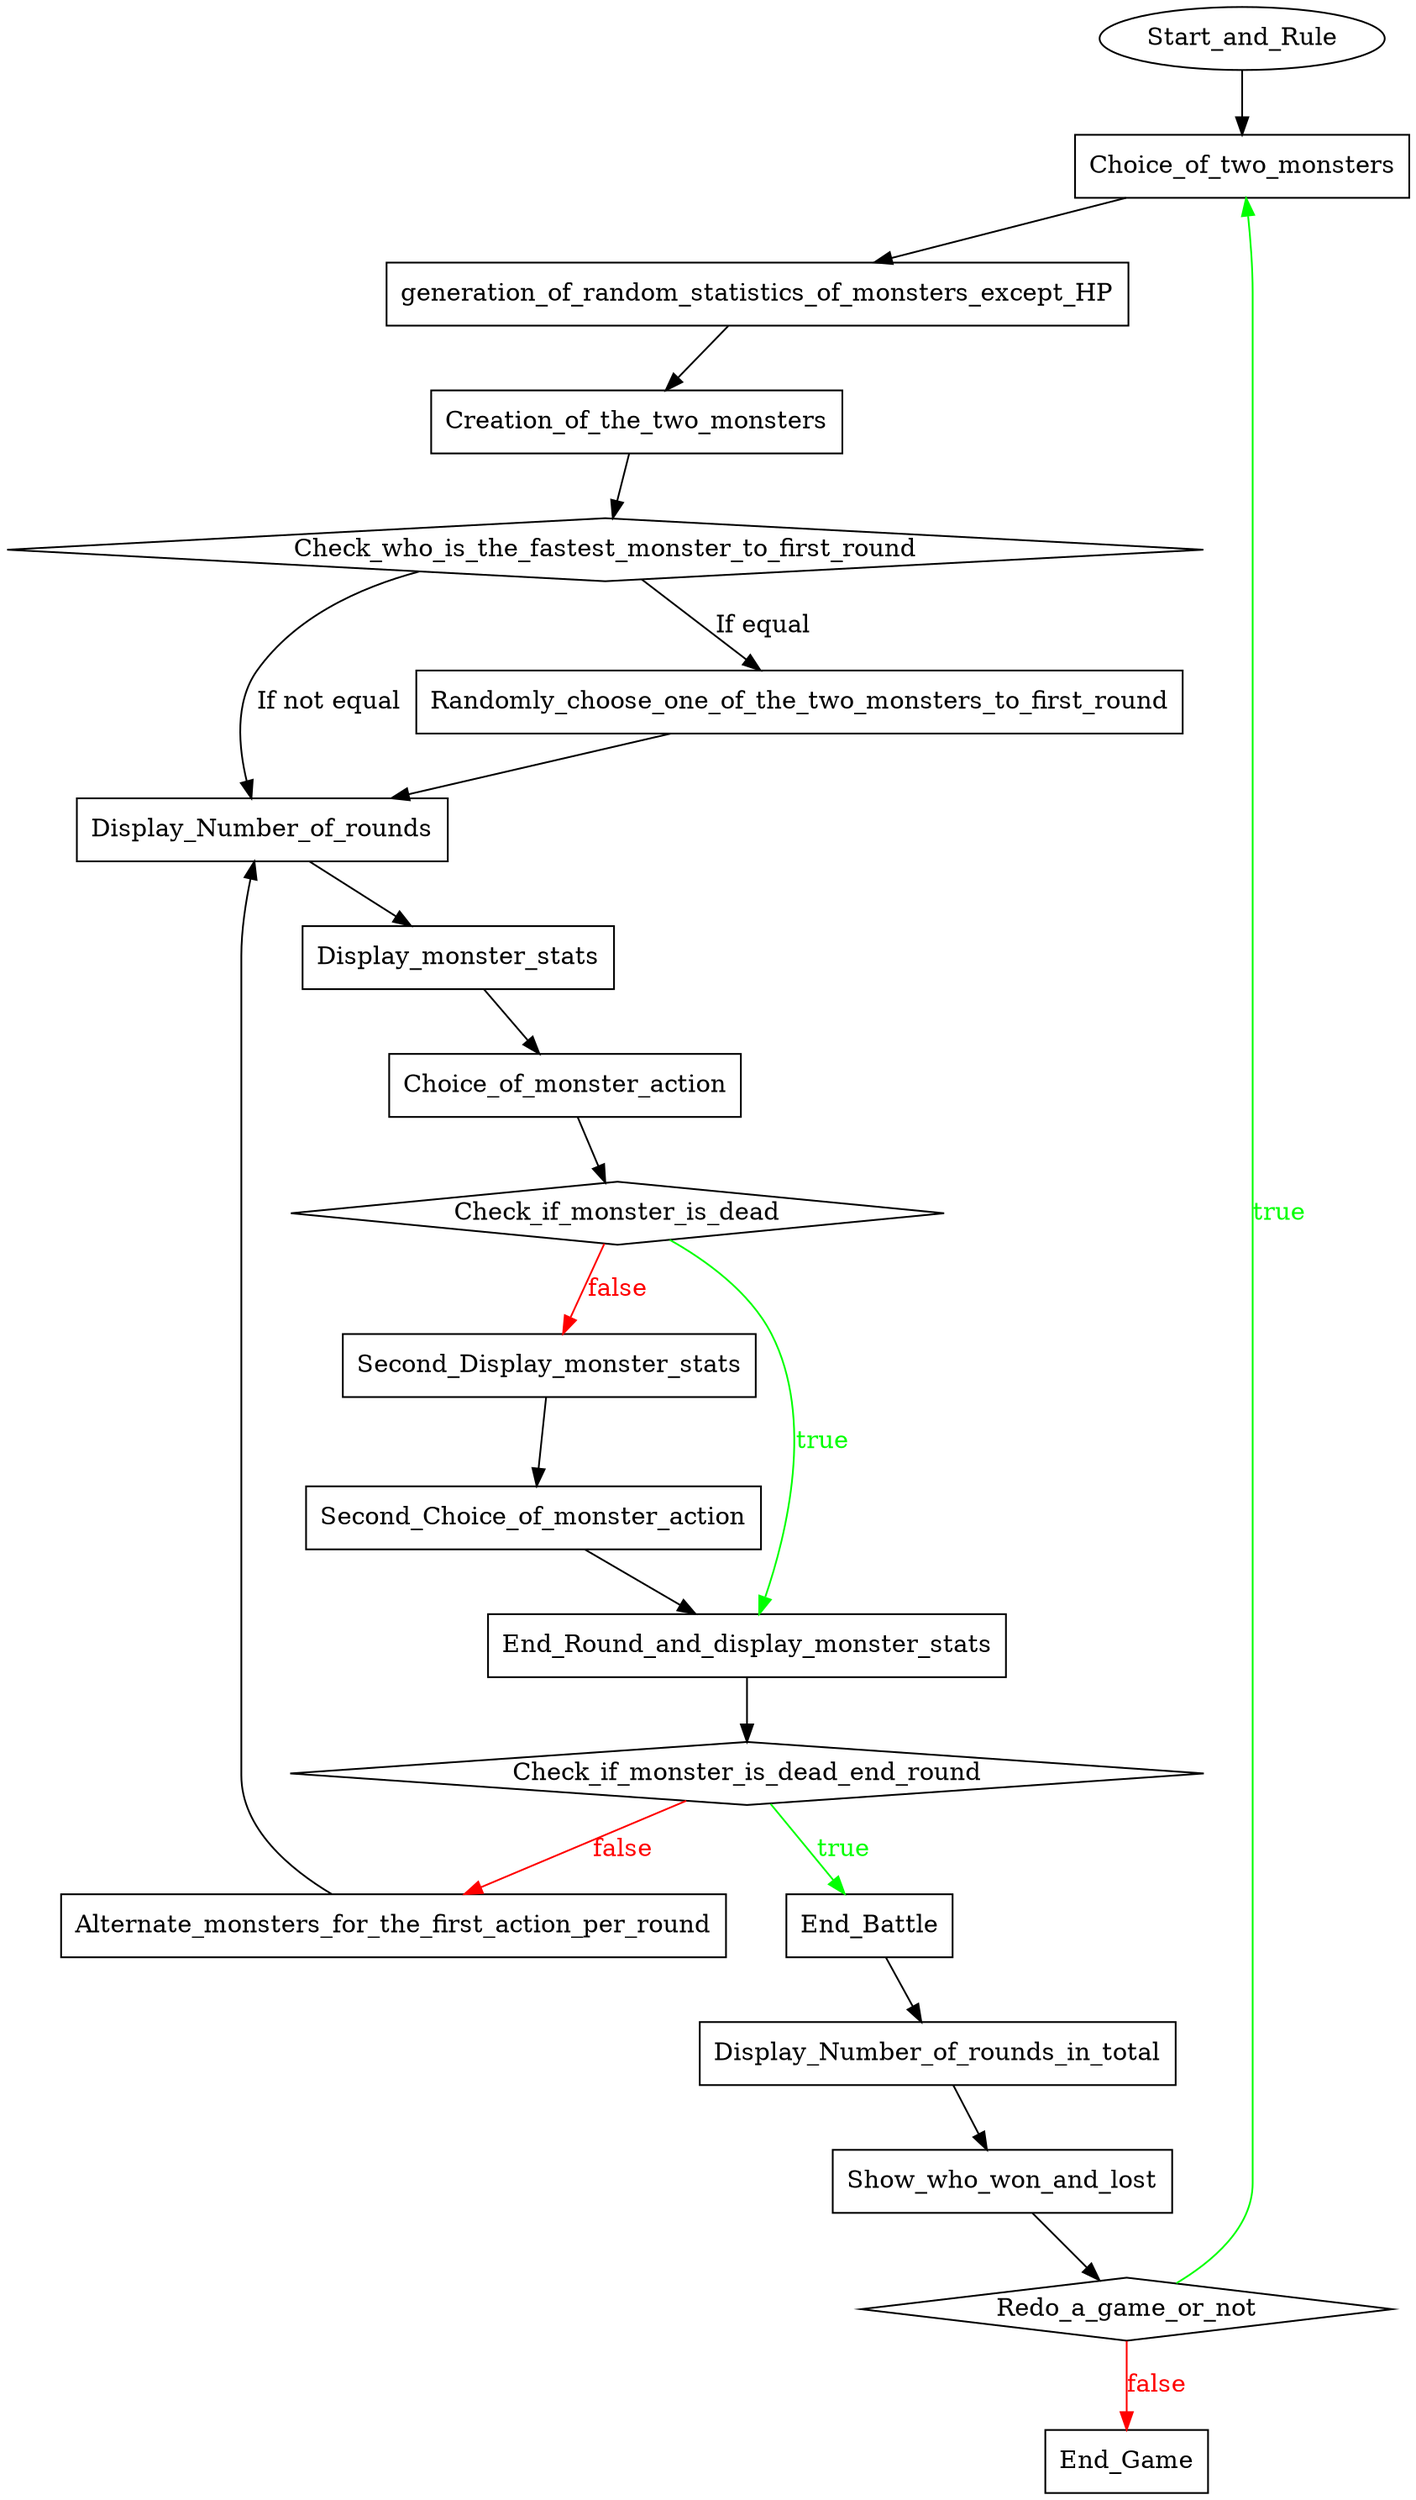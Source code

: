 digraph MyGraph {

   Choice_of_two_monsters [shape=box]
   generation_of_random_statistics_of_monsters_except_HP [shape=box]
   Creation_of_the_two_monsters [shape=box]
   Check_who_is_the_fastest_monster_to_first_round [shape=diamond]
   Randomly_choose_one_of_the_two_monsters_to_first_round [shape=box]
   Display_Number_of_rounds [shape=box]
   Alternate_monsters_for_the_first_action_per_round [shape=box]
   Display_monster_stats [shape=box]
   Choice_of_monster_action [shape=box]
   Check_if_monster_is_dead [shape=diamond]
   Second_Display_monster_stats [shape=box]
   Second_Choice_of_monster_action [shape=box]
   End_Round_and_display_monster_stats [shape=box]
   Check_if_monster_is_dead_end_round [shape=diamond]
   End_Battle [shape=box]
   Display_Number_of_rounds_in_total [shape=box]
   Show_who_won_and_lost [shape=box]
   Redo_a_game_or_not [shape=diamond]
   End_Game [shape=box]


   Start_and_Rule
   -> Choice_of_two_monsters
   -> generation_of_random_statistics_of_monsters_except_HP
   -> Creation_of_the_two_monsters
   -> Check_who_is_the_fastest_monster_to_first_round

   Check_who_is_the_fastest_monster_to_first_round -> Randomly_choose_one_of_the_two_monsters_to_first_round [label="If equal"]

   Check_who_is_the_fastest_monster_to_first_round -> Display_Number_of_rounds [label="If not equal"]

   Randomly_choose_one_of_the_two_monsters_to_first_round -> Display_Number_of_rounds

   Alternate_monsters_for_the_first_action_per_round -> Display_Number_of_rounds

   Display_Number_of_rounds ->
   Display_monster_stats ->
   Choice_of_monster_action ->
   Check_if_monster_is_dead
   Check_if_monster_is_dead -> Second_Display_monster_stats [label="false" fontcolor=red color=red]
   Check_if_monster_is_dead -> End_Round_and_display_monster_stats [label="true" fontcolor=green color=green]
   Second_Display_monster_stats
   -> Second_Choice_of_monster_action
   -> End_Round_and_display_monster_stats
   -> Check_if_monster_is_dead_end_round

   Check_if_monster_is_dead_end_round -> End_Battle [label="true" fontcolor=green color=green]
   Check_if_monster_is_dead_end_round -> Alternate_monsters_for_the_first_action_per_round [label="false" fontcolor=red color=red]


   End_Battle
   -> Display_Number_of_rounds_in_total
   -> Show_who_won_and_lost
   -> Redo_a_game_or_not

   Redo_a_game_or_not -> Choice_of_two_monsters [label="true" fontcolor=green color=green]
   Redo_a_game_or_not -> End_Game [label="false" fontcolor=red color=red]
}